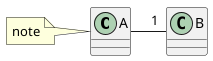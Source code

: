 {
  "sha1": "4qosfzy0rokestbpvmqqmb5chutu6gv",
  "insertion": {
    "when": "2024-05-30T20:48:20.550Z",
    "user": "plantuml@gmail.com"
  }
}
@startuml

        class A
        note left of A: note

        class B

    B "1" -left- A
@enduml
